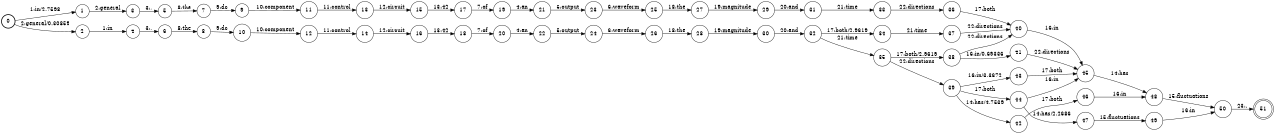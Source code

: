 digraph FST {
rankdir = LR;
size = "8.5,11";
label = "";
center = 1;
orientation = Portrait;
ranksep = "0.4";
nodesep = "0.25";
0 [label = "0", shape = circle, style = bold, fontsize = 14]
	0 -> 1 [label = "1:in/2.7598", fontsize = 14];
	0 -> 2 [label = "2:general/0.30859", fontsize = 14];
1 [label = "1", shape = circle, style = solid, fontsize = 14]
	1 -> 3 [label = "2:general", fontsize = 14];
2 [label = "2", shape = circle, style = solid, fontsize = 14]
	2 -> 4 [label = "1:in", fontsize = 14];
3 [label = "3", shape = circle, style = solid, fontsize = 14]
	3 -> 5 [label = "3:,", fontsize = 14];
4 [label = "4", shape = circle, style = solid, fontsize = 14]
	4 -> 6 [label = "3:,", fontsize = 14];
5 [label = "5", shape = circle, style = solid, fontsize = 14]
	5 -> 7 [label = "8:the", fontsize = 14];
6 [label = "6", shape = circle, style = solid, fontsize = 14]
	6 -> 8 [label = "8:the", fontsize = 14];
7 [label = "7", shape = circle, style = solid, fontsize = 14]
	7 -> 9 [label = "9:dc", fontsize = 14];
8 [label = "8", shape = circle, style = solid, fontsize = 14]
	8 -> 10 [label = "9:dc", fontsize = 14];
9 [label = "9", shape = circle, style = solid, fontsize = 14]
	9 -> 11 [label = "10:component", fontsize = 14];
10 [label = "10", shape = circle, style = solid, fontsize = 14]
	10 -> 12 [label = "10:component", fontsize = 14];
11 [label = "11", shape = circle, style = solid, fontsize = 14]
	11 -> 13 [label = "11:control", fontsize = 14];
12 [label = "12", shape = circle, style = solid, fontsize = 14]
	12 -> 14 [label = "11:control", fontsize = 14];
13 [label = "13", shape = circle, style = solid, fontsize = 14]
	13 -> 15 [label = "12:circuit", fontsize = 14];
14 [label = "14", shape = circle, style = solid, fontsize = 14]
	14 -> 16 [label = "12:circuit", fontsize = 14];
15 [label = "15", shape = circle, style = solid, fontsize = 14]
	15 -> 17 [label = "13:42", fontsize = 14];
16 [label = "16", shape = circle, style = solid, fontsize = 14]
	16 -> 18 [label = "13:42", fontsize = 14];
17 [label = "17", shape = circle, style = solid, fontsize = 14]
	17 -> 19 [label = "7:of", fontsize = 14];
18 [label = "18", shape = circle, style = solid, fontsize = 14]
	18 -> 20 [label = "7:of", fontsize = 14];
19 [label = "19", shape = circle, style = solid, fontsize = 14]
	19 -> 21 [label = "4:an", fontsize = 14];
20 [label = "20", shape = circle, style = solid, fontsize = 14]
	20 -> 22 [label = "4:an", fontsize = 14];
21 [label = "21", shape = circle, style = solid, fontsize = 14]
	21 -> 23 [label = "5:output", fontsize = 14];
22 [label = "22", shape = circle, style = solid, fontsize = 14]
	22 -> 24 [label = "5:output", fontsize = 14];
23 [label = "23", shape = circle, style = solid, fontsize = 14]
	23 -> 25 [label = "6:waveform", fontsize = 14];
24 [label = "24", shape = circle, style = solid, fontsize = 14]
	24 -> 26 [label = "6:waveform", fontsize = 14];
25 [label = "25", shape = circle, style = solid, fontsize = 14]
	25 -> 27 [label = "18:the", fontsize = 14];
26 [label = "26", shape = circle, style = solid, fontsize = 14]
	26 -> 28 [label = "18:the", fontsize = 14];
27 [label = "27", shape = circle, style = solid, fontsize = 14]
	27 -> 29 [label = "19:magnitude", fontsize = 14];
28 [label = "28", shape = circle, style = solid, fontsize = 14]
	28 -> 30 [label = "19:magnitude", fontsize = 14];
29 [label = "29", shape = circle, style = solid, fontsize = 14]
	29 -> 31 [label = "20:and", fontsize = 14];
30 [label = "30", shape = circle, style = solid, fontsize = 14]
	30 -> 32 [label = "20:and", fontsize = 14];
31 [label = "31", shape = circle, style = solid, fontsize = 14]
	31 -> 33 [label = "21:time", fontsize = 14];
32 [label = "32", shape = circle, style = solid, fontsize = 14]
	32 -> 34 [label = "17:both/2.9619", fontsize = 14];
	32 -> 35 [label = "21:time", fontsize = 14];
33 [label = "33", shape = circle, style = solid, fontsize = 14]
	33 -> 36 [label = "22:directions", fontsize = 14];
34 [label = "34", shape = circle, style = solid, fontsize = 14]
	34 -> 37 [label = "21:time", fontsize = 14];
35 [label = "35", shape = circle, style = solid, fontsize = 14]
	35 -> 38 [label = "17:both/2.9619", fontsize = 14];
	35 -> 39 [label = "22:directions", fontsize = 14];
36 [label = "36", shape = circle, style = solid, fontsize = 14]
	36 -> 40 [label = "17:both", fontsize = 14];
37 [label = "37", shape = circle, style = solid, fontsize = 14]
	37 -> 40 [label = "22:directions", fontsize = 14];
38 [label = "38", shape = circle, style = solid, fontsize = 14]
	38 -> 41 [label = "16:in/0.69336", fontsize = 14];
	38 -> 40 [label = "22:directions", fontsize = 14];
39 [label = "39", shape = circle, style = solid, fontsize = 14]
	39 -> 43 [label = "16:in/3.3672", fontsize = 14];
	39 -> 42 [label = "14:has/4.7539", fontsize = 14];
	39 -> 44 [label = "17:both", fontsize = 14];
40 [label = "40", shape = circle, style = solid, fontsize = 14]
	40 -> 45 [label = "16:in", fontsize = 14];
41 [label = "41", shape = circle, style = solid, fontsize = 14]
	41 -> 45 [label = "22:directions", fontsize = 14];
42 [label = "42", shape = circle, style = solid, fontsize = 14]
	42 -> 46 [label = "17:both", fontsize = 14];
43 [label = "43", shape = circle, style = solid, fontsize = 14]
	43 -> 45 [label = "17:both", fontsize = 14];
44 [label = "44", shape = circle, style = solid, fontsize = 14]
	44 -> 45 [label = "16:in", fontsize = 14];
	44 -> 47 [label = "14:has/2.2686", fontsize = 14];
45 [label = "45", shape = circle, style = solid, fontsize = 14]
	45 -> 48 [label = "14:has", fontsize = 14];
46 [label = "46", shape = circle, style = solid, fontsize = 14]
	46 -> 48 [label = "16:in", fontsize = 14];
47 [label = "47", shape = circle, style = solid, fontsize = 14]
	47 -> 49 [label = "15:fluctuations", fontsize = 14];
48 [label = "48", shape = circle, style = solid, fontsize = 14]
	48 -> 50 [label = "15:fluctuations", fontsize = 14];
49 [label = "49", shape = circle, style = solid, fontsize = 14]
	49 -> 50 [label = "16:in", fontsize = 14];
50 [label = "50", shape = circle, style = solid, fontsize = 14]
	50 -> 51 [label = "23:.", fontsize = 14];
51 [label = "51", shape = doublecircle, style = solid, fontsize = 14]
}
